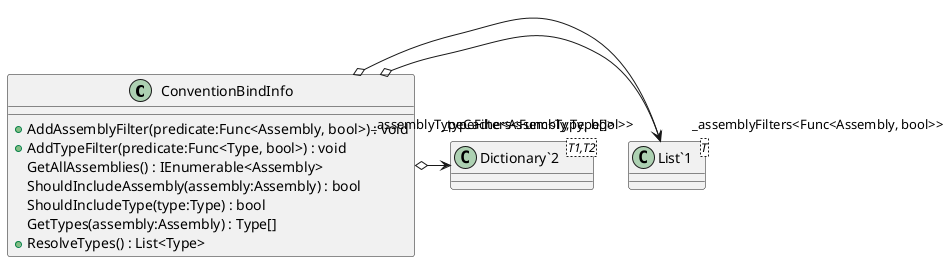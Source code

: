 @startuml
class ConventionBindInfo {
    + AddAssemblyFilter(predicate:Func<Assembly, bool>) : void
    + AddTypeFilter(predicate:Func<Type, bool>) : void
    GetAllAssemblies() : IEnumerable<Assembly>
    ShouldIncludeAssembly(assembly:Assembly) : bool
    ShouldIncludeType(type:Type) : bool
    GetTypes(assembly:Assembly) : Type[]
    + ResolveTypes() : List<Type>
}
class "List`1"<T> {
}
class "Dictionary`2"<T1,T2> {
}
ConventionBindInfo o-> "_typeFilters<Func<Type, bool>>" "List`1"
ConventionBindInfo o-> "_assemblyFilters<Func<Assembly, bool>>" "List`1"
ConventionBindInfo o-> "_assemblyTypeCache<Assembly,Type[]>" "Dictionary`2"
@enduml
